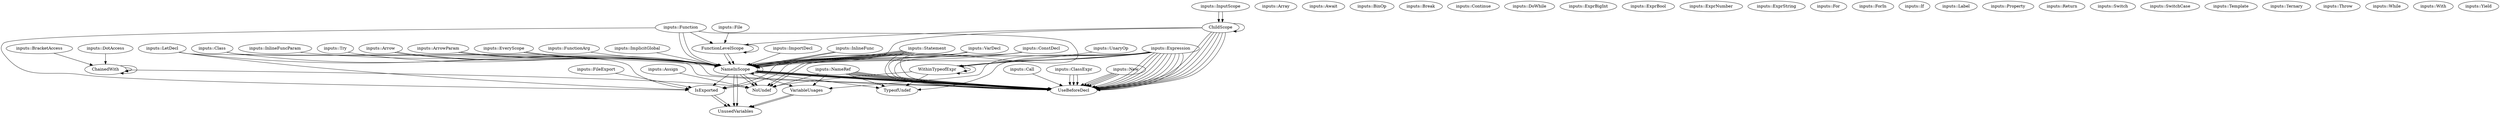 digraph {
    0 [label=ChainedWith];
    1 [label=ChildScope];
    2 [label=FunctionLevelScope];
    3 [label=IsExported];
    4 [label=NameInScope];
    5 [label=NoUndef];
    6 [label=TypeofUndef];
    7 [label=UnusedVariables];
    8 [label=UseBeforeDecl];
    9 [label=VariableUsages];
    10 [label=WithinTypeofExpr];
    11 [label="inputs::Array"];
    12 [label="inputs::Arrow"];
    13 [label="inputs::ArrowParam"];
    14 [label="inputs::Assign"];
    15 [label="inputs::Await"];
    16 [label="inputs::BinOp"];
    17 [label="inputs::BracketAccess"];
    18 [label="inputs::Break"];
    19 [label="inputs::Call"];
    20 [label="inputs::Class"];
    21 [label="inputs::ClassExpr"];
    22 [label="inputs::ConstDecl"];
    23 [label="inputs::Continue"];
    24 [label="inputs::DoWhile"];
    25 [label="inputs::DotAccess"];
    26 [label="inputs::EveryScope"];
    27 [label="inputs::ExprBigInt"];
    28 [label="inputs::ExprBool"];
    29 [label="inputs::ExprNumber"];
    30 [label="inputs::ExprString"];
    31 [label="inputs::Expression"];
    32 [label="inputs::File"];
    33 [label="inputs::FileExport"];
    34 [label="inputs::For"];
    35 [label="inputs::ForIn"];
    36 [label="inputs::Function"];
    37 [label="inputs::FunctionArg"];
    38 [label="inputs::If"];
    39 [label="inputs::ImplicitGlobal"];
    40 [label="inputs::ImportDecl"];
    41 [label="inputs::InlineFunc"];
    42 [label="inputs::InlineFuncParam"];
    43 [label="inputs::InputScope"];
    44 [label="inputs::Label"];
    45 [label="inputs::LetDecl"];
    46 [label="inputs::NameRef"];
    47 [label="inputs::New"];
    48 [label="inputs::Property"];
    49 [label="inputs::Return"];
    50 [label="inputs::Statement"];
    51 [label="inputs::Switch"];
    52 [label="inputs::SwitchCase"];
    53 [label="inputs::Template"];
    54 [label="inputs::Ternary"];
    55 [label="inputs::Throw"];
    56 [label="inputs::Try"];
    57 [label="inputs::UnaryOp"];
    58 [label="inputs::VarDecl"];
    59 [label="inputs::While"];
    60 [label="inputs::With"];
    61 [label="inputs::Yield"];
    0 -> 0;
    0 -> 0;
    0 -> 5;
    1 -> 1;
    1 -> 2;
    1 -> 4;
    1 -> 8;
    1 -> 8;
    1 -> 8;
    1 -> 8;
    1 -> 8;
    1 -> 8;
    2 -> 2;
    2 -> 4;
    2 -> 4;
    3 -> 7;
    3 -> 7;
    4 -> 3;
    4 -> 4;
    4 -> 5;
    4 -> 5;
    4 -> 6;
    4 -> 7;
    4 -> 7;
    4 -> 8;
    4 -> 8;
    4 -> 8;
    4 -> 8;
    4 -> 8;
    4 -> 8;
    4 -> 9;
    9 -> 7;
    9 -> 7;
    10 -> 5;
    10 -> 6;
    10 -> 10;
    10 -> 10;
    12 -> 4;
    12 -> 4;
    13 -> 4;
    13 -> 4;
    14 -> 5;
    17 -> 0;
    19 -> 8;
    20 -> 3;
    20 -> 4;
    20 -> 8;
    21 -> 8;
    21 -> 8;
    21 -> 8;
    22 -> 3;
    22 -> 4;
    22 -> 8;
    25 -> 0;
    26 -> 4;
    26 -> 4;
    31 -> 4;
    31 -> 5;
    31 -> 5;
    31 -> 6;
    31 -> 8;
    31 -> 8;
    31 -> 8;
    31 -> 8;
    31 -> 8;
    31 -> 8;
    31 -> 8;
    31 -> 8;
    31 -> 8;
    31 -> 9;
    31 -> 10;
    31 -> 10;
    32 -> 2;
    33 -> 3;
    36 -> 2;
    36 -> 3;
    36 -> 4;
    36 -> 4;
    36 -> 8;
    37 -> 4;
    39 -> 4;
    40 -> 4;
    41 -> 4;
    41 -> 4;
    42 -> 4;
    43 -> 1;
    43 -> 1;
    45 -> 3;
    45 -> 4;
    45 -> 8;
    46 -> 5;
    46 -> 6;
    46 -> 8;
    46 -> 8;
    46 -> 8;
    46 -> 8;
    46 -> 8;
    46 -> 8;
    46 -> 9;
    47 -> 8;
    47 -> 8;
    47 -> 8;
    47 -> 8;
    50 -> 4;
    50 -> 4;
    50 -> 4;
    50 -> 4;
    50 -> 4;
    50 -> 4;
    50 -> 4;
    50 -> 8;
    56 -> 4;
    57 -> 10;
    58 -> 3;
    58 -> 4;
    58 -> 8;
}
